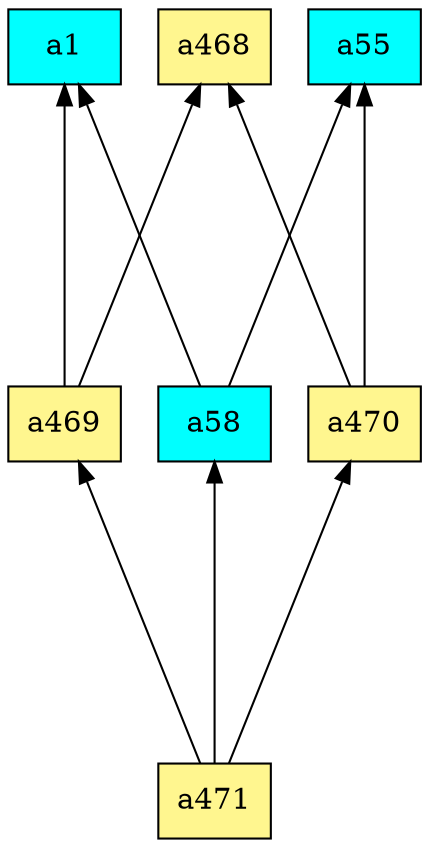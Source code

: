 digraph G {
rankdir=BT;ranksep="2.0";
"a471" [shape=record,fillcolor=khaki1,style=filled,label="{a471}"];
"a1" [shape=record,fillcolor=cyan,style=filled,label="{a1}"];
"a58" [shape=record,fillcolor=cyan,style=filled,label="{a58}"];
"a469" [shape=record,fillcolor=khaki1,style=filled,label="{a469}"];
"a468" [shape=record,fillcolor=khaki1,style=filled,label="{a468}"];
"a55" [shape=record,fillcolor=cyan,style=filled,label="{a55}"];
"a470" [shape=record,fillcolor=khaki1,style=filled,label="{a470}"];
"a471" -> "a58"
"a471" -> "a469"
"a471" -> "a470"
"a58" -> "a1"
"a58" -> "a55"
"a469" -> "a1"
"a469" -> "a468"
"a470" -> "a468"
"a470" -> "a55"
}